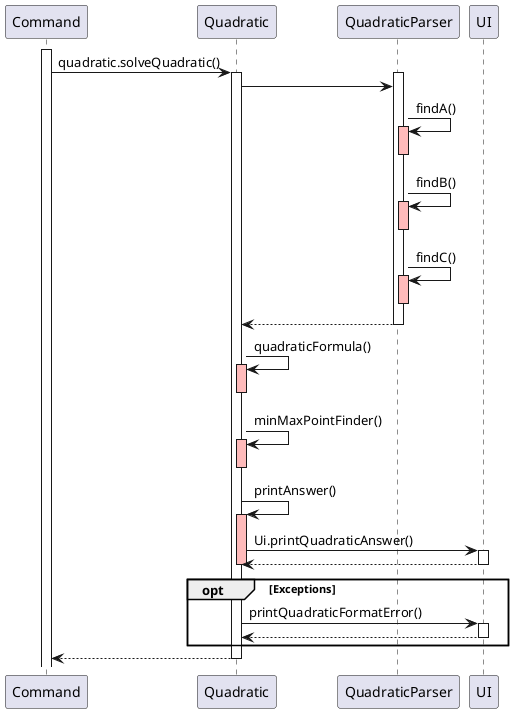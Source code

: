 @startuml
'https://plantuml.com/sequence-diagram

activate Command
Command -> Quadratic: quadratic.solveQuadratic()
activate Quadratic
activate QuadraticParser
Quadratic -> QuadraticParser
QuadraticParser -> QuadraticParser : findA()
activate QuadraticParser #FFBBBB
deactivate QuadraticParser
QuadraticParser -> QuadraticParser : findB()
activate QuadraticParser #FFBBBB
deactivate QuadraticParser
QuadraticParser -> QuadraticParser : findC()
activate QuadraticParser #FFBBBB
deactivate QuadraticParser
QuadraticParser --> Quadratic
deactivate QuadraticParser
Quadratic -> Quadratic: quadraticFormula()
activate Quadratic #FFBBBB
deactivate Quadratic
Quadratic -> Quadratic: minMaxPointFinder()
activate Quadratic #FFBBBB
deactivate Quadratic
Quadratic -> Quadratic: printAnswer()
activate Quadratic #FFBBBB
Quadratic -> UI: Ui.printQuadraticAnswer()
activate UI
UI --> Quadratic
deactivate UI
deactivate Quadratic
opt Exceptions
Quadratic -> UI: printQuadraticFormatError()
activate UI
UI --> Quadratic
deactivate UI
end opt
Quadratic --> Command
deactivate Quadratic
@enduml